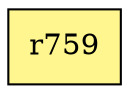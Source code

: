 digraph G {
rankdir=BT;ranksep="2.0";
"r759" [shape=record,fillcolor=khaki1,style=filled,label="{r759}"];
}